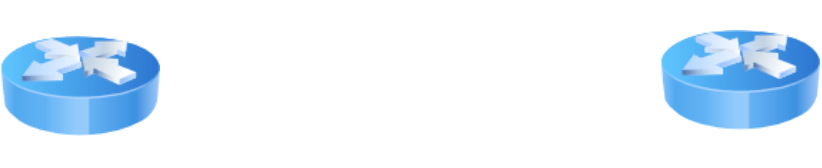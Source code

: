 <mxfile version="21.0.8" type="github">
  <diagram name="ページ1" id="ZSxLaV2bKc1tJ6pGvr2S">
    <mxGraphModel dx="1434" dy="1350" grid="0" gridSize="10" guides="1" tooltips="1" connect="1" arrows="1" fold="1" page="0" pageScale="1" pageWidth="827" pageHeight="1169" math="0" shadow="0">
      <root>
        <mxCell id="0" />
        <mxCell id="1" parent="0" />
        <mxCell id="ucbjNHDY6Dubbsn-pcQ_-1" value="" style="image;html=1;image=img/lib/clip_art/networking/Router_Icon_128x128.png" vertex="1" parent="1">
          <mxGeometry x="55" y="-242" width="80" height="80" as="geometry" />
        </mxCell>
        <mxCell id="ucbjNHDY6Dubbsn-pcQ_-2" value="" style="image;html=1;image=img/lib/clip_art/networking/Router_Icon_128x128.png" vertex="1" parent="1">
          <mxGeometry x="385" y="-245" width="80" height="80" as="geometry" />
        </mxCell>
      </root>
    </mxGraphModel>
  </diagram>
</mxfile>
